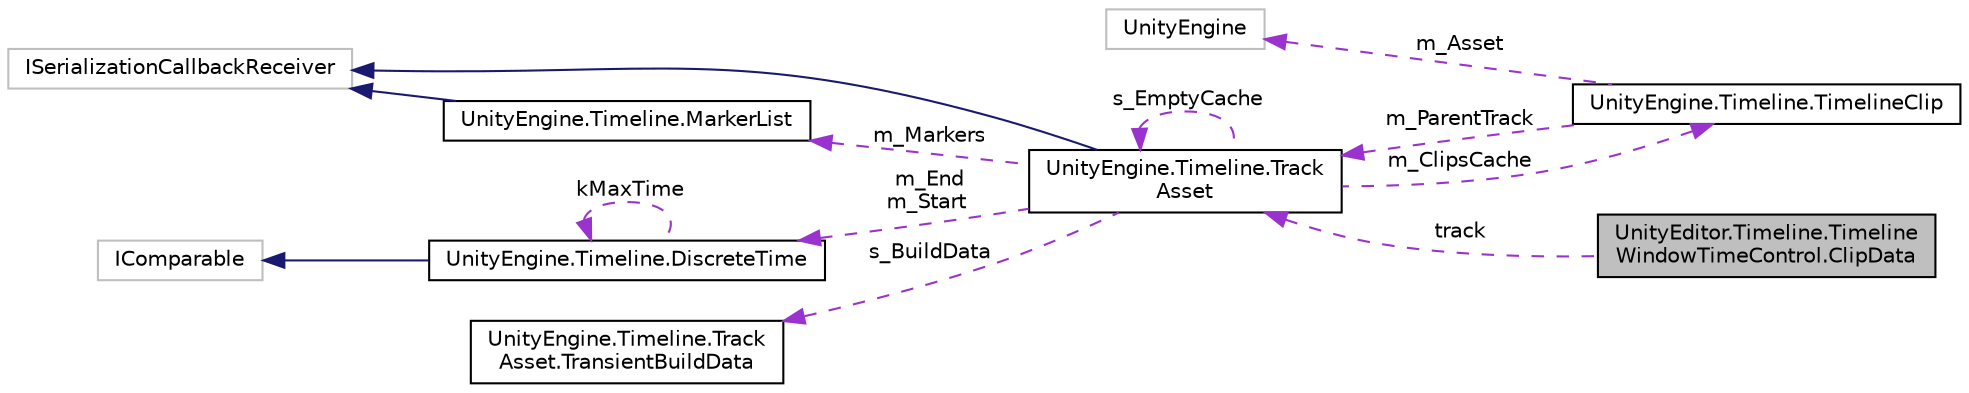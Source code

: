 digraph "UnityEditor.Timeline.TimelineWindowTimeControl.ClipData"
{
 // LATEX_PDF_SIZE
  edge [fontname="Helvetica",fontsize="10",labelfontname="Helvetica",labelfontsize="10"];
  node [fontname="Helvetica",fontsize="10",shape=record];
  rankdir="LR";
  Node1 [label="UnityEditor.Timeline.Timeline\lWindowTimeControl.ClipData",height=0.2,width=0.4,color="black", fillcolor="grey75", style="filled", fontcolor="black",tooltip=" "];
  Node2 -> Node1 [dir="back",color="darkorchid3",fontsize="10",style="dashed",label=" track" ,fontname="Helvetica"];
  Node2 [label="UnityEngine.Timeline.Track\lAsset",height=0.2,width=0.4,color="black", fillcolor="white", style="filled",URL="$class_unity_engine_1_1_timeline_1_1_track_asset.html",tooltip="A PlayableAsset representing a track inside a timeline."];
  Node3 -> Node2 [dir="back",color="midnightblue",fontsize="10",style="solid",fontname="Helvetica"];
  Node3 [label="ISerializationCallbackReceiver",height=0.2,width=0.4,color="grey75", fillcolor="white", style="filled",tooltip=" "];
  Node4 -> Node2 [dir="back",color="darkorchid3",fontsize="10",style="dashed",label=" m_Markers" ,fontname="Helvetica"];
  Node4 [label="UnityEngine.Timeline.MarkerList",height=0.2,width=0.4,color="black", fillcolor="white", style="filled",URL="$struct_unity_engine_1_1_timeline_1_1_marker_list.html",tooltip=" "];
  Node3 -> Node4 [dir="back",color="midnightblue",fontsize="10",style="solid",fontname="Helvetica"];
  Node5 -> Node2 [dir="back",color="darkorchid3",fontsize="10",style="dashed",label=" m_End\nm_Start" ,fontname="Helvetica"];
  Node5 [label="UnityEngine.Timeline.DiscreteTime",height=0.2,width=0.4,color="black", fillcolor="white", style="filled",URL="$struct_unity_engine_1_1_timeline_1_1_discrete_time.html",tooltip=" "];
  Node6 -> Node5 [dir="back",color="midnightblue",fontsize="10",style="solid",fontname="Helvetica"];
  Node6 [label="IComparable",height=0.2,width=0.4,color="grey75", fillcolor="white", style="filled",tooltip=" "];
  Node5 -> Node5 [dir="back",color="darkorchid3",fontsize="10",style="dashed",label=" kMaxTime" ,fontname="Helvetica"];
  Node7 -> Node2 [dir="back",color="darkorchid3",fontsize="10",style="dashed",label=" m_ClipsCache" ,fontname="Helvetica"];
  Node7 [label="UnityEngine.Timeline.TimelineClip",height=0.2,width=0.4,color="black", fillcolor="white", style="filled",URL="$class_unity_engine_1_1_timeline_1_1_timeline_clip.html",tooltip="Represents a clip on the timeline."];
  Node8 -> Node7 [dir="back",color="darkorchid3",fontsize="10",style="dashed",label=" m_Asset" ,fontname="Helvetica"];
  Node8 [label="UnityEngine",height=0.2,width=0.4,color="grey75", fillcolor="white", style="filled",tooltip=" "];
  Node2 -> Node7 [dir="back",color="darkorchid3",fontsize="10",style="dashed",label=" m_ParentTrack" ,fontname="Helvetica"];
  Node2 -> Node2 [dir="back",color="darkorchid3",fontsize="10",style="dashed",label=" s_EmptyCache" ,fontname="Helvetica"];
  Node9 -> Node2 [dir="back",color="darkorchid3",fontsize="10",style="dashed",label=" s_BuildData" ,fontname="Helvetica"];
  Node9 [label="UnityEngine.Timeline.Track\lAsset.TransientBuildData",height=0.2,width=0.4,color="black", fillcolor="white", style="filled",URL="$struct_unity_engine_1_1_timeline_1_1_track_asset_1_1_transient_build_data.html",tooltip=" "];
}
